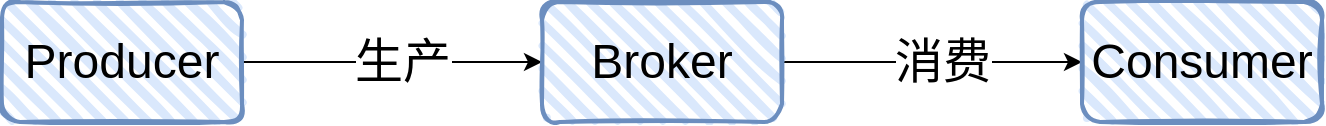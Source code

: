 <mxfile version="20.8.6" type="github">
  <diagram id="ZK733x74kc_BWeG9RwDx" name="第 1 页">
    <mxGraphModel dx="1050" dy="493" grid="1" gridSize="10" guides="1" tooltips="1" connect="1" arrows="1" fold="1" page="1" pageScale="1" pageWidth="827" pageHeight="1169" math="0" shadow="0">
      <root>
        <mxCell id="0" />
        <mxCell id="1" parent="0" />
        <mxCell id="igIxx55oJ6ESS7ahGY97-5" style="edgeStyle=orthogonalEdgeStyle;rounded=0;orthogonalLoop=1;jettySize=auto;html=1;entryX=0;entryY=0.5;entryDx=0;entryDy=0;fontSize=24;" edge="1" parent="1" source="igIxx55oJ6ESS7ahGY97-2" target="igIxx55oJ6ESS7ahGY97-3">
          <mxGeometry relative="1" as="geometry" />
        </mxCell>
        <mxCell id="igIxx55oJ6ESS7ahGY97-7" value="生产" style="edgeLabel;html=1;align=center;verticalAlign=middle;resizable=0;points=[];fontSize=24;" vertex="1" connectable="0" parent="igIxx55oJ6ESS7ahGY97-5">
          <mxGeometry x="0.197" relative="1" as="geometry">
            <mxPoint x="-10" as="offset" />
          </mxGeometry>
        </mxCell>
        <mxCell id="igIxx55oJ6ESS7ahGY97-2" value="&lt;font style=&quot;font-size: 24px;&quot;&gt;Producer&lt;/font&gt;" style="rounded=1;whiteSpace=wrap;html=1;strokeWidth=2;fillWeight=4;hachureGap=8;hachureAngle=45;fillColor=#dae8fc;sketch=1;strokeColor=#6c8ebf;" vertex="1" parent="1">
          <mxGeometry x="60" y="220" width="120" height="60" as="geometry" />
        </mxCell>
        <mxCell id="igIxx55oJ6ESS7ahGY97-6" style="edgeStyle=orthogonalEdgeStyle;rounded=0;orthogonalLoop=1;jettySize=auto;html=1;entryX=0;entryY=0.5;entryDx=0;entryDy=0;fontSize=24;" edge="1" parent="1" source="igIxx55oJ6ESS7ahGY97-3" target="igIxx55oJ6ESS7ahGY97-4">
          <mxGeometry relative="1" as="geometry" />
        </mxCell>
        <mxCell id="igIxx55oJ6ESS7ahGY97-8" value="消费" style="edgeLabel;html=1;align=center;verticalAlign=middle;resizable=0;points=[];fontSize=24;" vertex="1" connectable="0" parent="igIxx55oJ6ESS7ahGY97-6">
          <mxGeometry x="0.317" relative="1" as="geometry">
            <mxPoint x="-19" as="offset" />
          </mxGeometry>
        </mxCell>
        <mxCell id="igIxx55oJ6ESS7ahGY97-3" value="&lt;font style=&quot;font-size: 24px;&quot;&gt;Broker&lt;/font&gt;" style="rounded=1;whiteSpace=wrap;html=1;strokeWidth=2;fillWeight=4;hachureGap=8;hachureAngle=45;fillColor=#dae8fc;sketch=1;strokeColor=#6c8ebf;" vertex="1" parent="1">
          <mxGeometry x="330" y="220" width="120" height="60" as="geometry" />
        </mxCell>
        <mxCell id="igIxx55oJ6ESS7ahGY97-4" value="&lt;font style=&quot;font-size: 24px;&quot;&gt;Consumer&lt;/font&gt;" style="rounded=1;whiteSpace=wrap;html=1;strokeWidth=2;fillWeight=4;hachureGap=8;hachureAngle=45;fillColor=#dae8fc;sketch=1;strokeColor=#6c8ebf;" vertex="1" parent="1">
          <mxGeometry x="600" y="220" width="120" height="60" as="geometry" />
        </mxCell>
      </root>
    </mxGraphModel>
  </diagram>
</mxfile>
